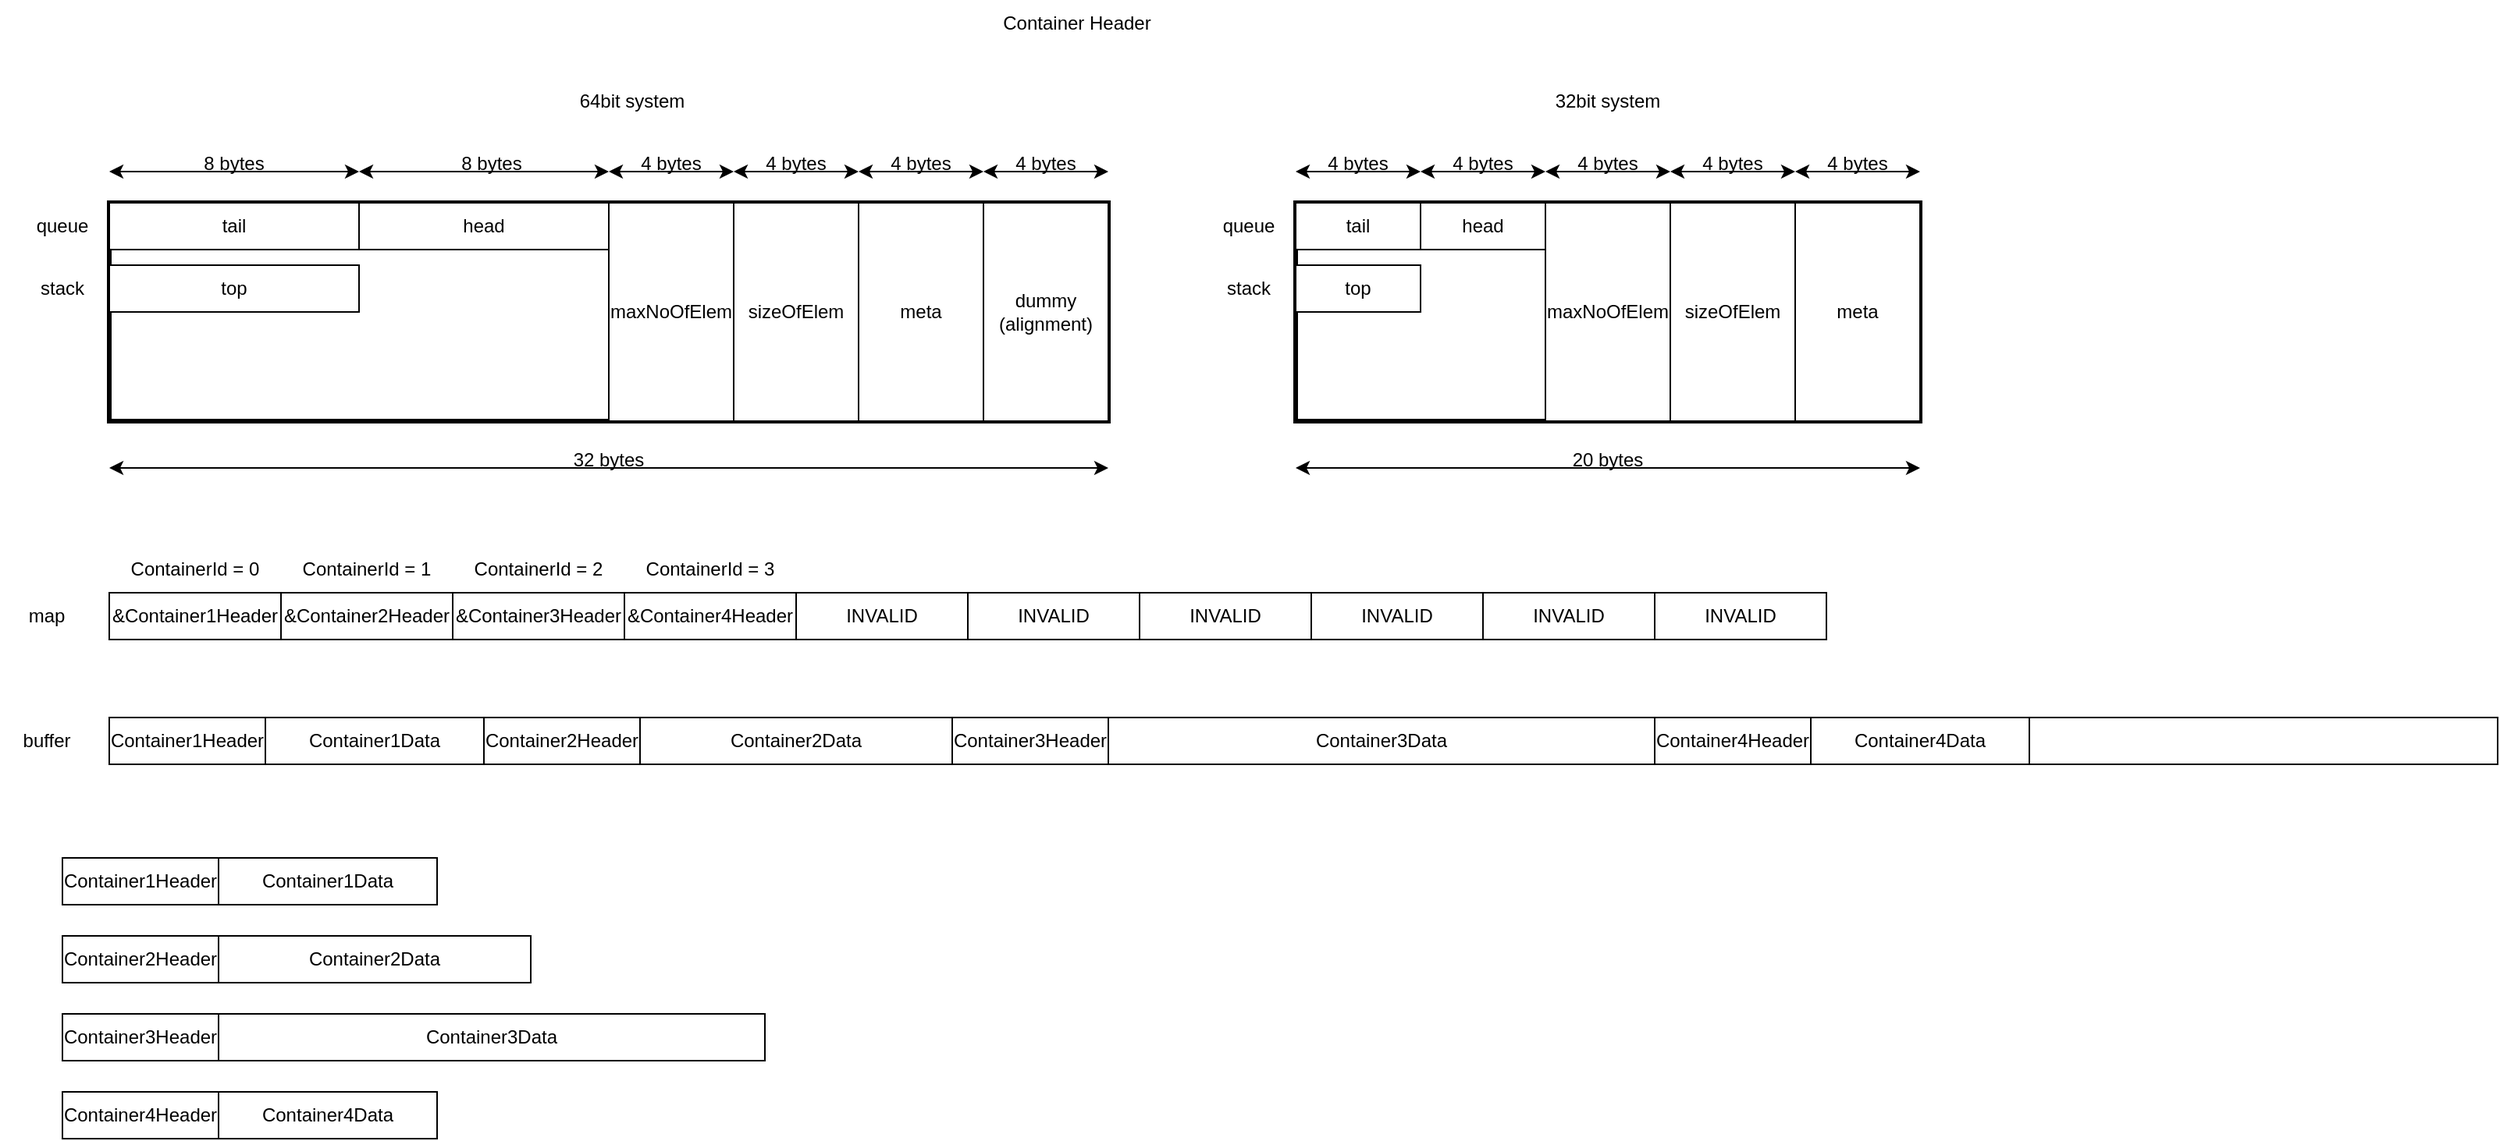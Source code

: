 <mxfile version="20.8.16" type="device"><diagram name="Page-1" id="5cibjF0fN_lGjSxof7ab"><mxGraphModel dx="1174" dy="750" grid="1" gridSize="10" guides="1" tooltips="1" connect="1" arrows="1" fold="1" page="1" pageScale="1" pageWidth="3300" pageHeight="2339" math="0" shadow="0"><root><mxCell id="0"/><mxCell id="1" parent="0"/><mxCell id="lMLdqhSUlUcevyTSaG_C-18" value="" style="rounded=0;whiteSpace=wrap;html=1;strokeWidth=3;" parent="1" vertex="1"><mxGeometry x="80" y="160" width="640" height="140" as="geometry"/></mxCell><mxCell id="lMLdqhSUlUcevyTSaG_C-1" value="" style="rounded=0;whiteSpace=wrap;html=1;" parent="1" vertex="1"><mxGeometry x="80" y="490" width="1530" height="30" as="geometry"/></mxCell><mxCell id="lMLdqhSUlUcevyTSaG_C-2" value="Container1Header" style="rounded=0;whiteSpace=wrap;html=1;" parent="1" vertex="1"><mxGeometry x="50" y="580" width="100" height="30" as="geometry"/></mxCell><mxCell id="lMLdqhSUlUcevyTSaG_C-3" value="Container1Data" style="rounded=0;whiteSpace=wrap;html=1;" parent="1" vertex="1"><mxGeometry x="150" y="580" width="140" height="30" as="geometry"/></mxCell><mxCell id="lMLdqhSUlUcevyTSaG_C-4" value="Container2Header" style="rounded=0;whiteSpace=wrap;html=1;" parent="1" vertex="1"><mxGeometry x="50" y="630" width="100" height="30" as="geometry"/></mxCell><mxCell id="lMLdqhSUlUcevyTSaG_C-5" value="Container2Data" style="rounded=0;whiteSpace=wrap;html=1;" parent="1" vertex="1"><mxGeometry x="150" y="630" width="200" height="30" as="geometry"/></mxCell><mxCell id="lMLdqhSUlUcevyTSaG_C-6" value="Container3Header" style="rounded=0;whiteSpace=wrap;html=1;" parent="1" vertex="1"><mxGeometry x="50" y="680" width="100" height="30" as="geometry"/></mxCell><mxCell id="lMLdqhSUlUcevyTSaG_C-7" value="Container3Data" style="rounded=0;whiteSpace=wrap;html=1;" parent="1" vertex="1"><mxGeometry x="150" y="680" width="350" height="30" as="geometry"/></mxCell><mxCell id="lMLdqhSUlUcevyTSaG_C-8" value="Container4Header" style="rounded=0;whiteSpace=wrap;html=1;" parent="1" vertex="1"><mxGeometry x="50" y="730" width="100" height="30" as="geometry"/></mxCell><mxCell id="lMLdqhSUlUcevyTSaG_C-9" value="Container4Data" style="rounded=0;whiteSpace=wrap;html=1;" parent="1" vertex="1"><mxGeometry x="150" y="730" width="140" height="30" as="geometry"/></mxCell><mxCell id="lMLdqhSUlUcevyTSaG_C-10" value="Container1Header" style="rounded=0;whiteSpace=wrap;html=1;" parent="1" vertex="1"><mxGeometry x="80" y="490" width="100" height="30" as="geometry"/></mxCell><mxCell id="lMLdqhSUlUcevyTSaG_C-11" value="Container1Data" style="rounded=0;whiteSpace=wrap;html=1;" parent="1" vertex="1"><mxGeometry x="180" y="490" width="140" height="30" as="geometry"/></mxCell><mxCell id="lMLdqhSUlUcevyTSaG_C-12" value="Container2Header" style="rounded=0;whiteSpace=wrap;html=1;" parent="1" vertex="1"><mxGeometry x="320" y="490" width="100" height="30" as="geometry"/></mxCell><mxCell id="lMLdqhSUlUcevyTSaG_C-13" value="Container2Data" style="rounded=0;whiteSpace=wrap;html=1;" parent="1" vertex="1"><mxGeometry x="420" y="490" width="200" height="30" as="geometry"/></mxCell><mxCell id="lMLdqhSUlUcevyTSaG_C-14" value="Container3Header" style="rounded=0;whiteSpace=wrap;html=1;" parent="1" vertex="1"><mxGeometry x="620" y="490" width="100" height="30" as="geometry"/></mxCell><mxCell id="lMLdqhSUlUcevyTSaG_C-15" value="Container3Data" style="rounded=0;whiteSpace=wrap;html=1;" parent="1" vertex="1"><mxGeometry x="720" y="490" width="350" height="30" as="geometry"/></mxCell><mxCell id="lMLdqhSUlUcevyTSaG_C-16" value="Container4Header" style="rounded=0;whiteSpace=wrap;html=1;" parent="1" vertex="1"><mxGeometry x="1070" y="490" width="100" height="30" as="geometry"/></mxCell><mxCell id="lMLdqhSUlUcevyTSaG_C-17" value="Container4Data" style="rounded=0;whiteSpace=wrap;html=1;" parent="1" vertex="1"><mxGeometry x="1170" y="490" width="140" height="30" as="geometry"/></mxCell><mxCell id="lMLdqhSUlUcevyTSaG_C-19" value="Container Header" style="text;html=1;strokeColor=none;fillColor=none;align=center;verticalAlign=middle;whiteSpace=wrap;rounded=0;" parent="1" vertex="1"><mxGeometry x="640" y="30" width="120" height="30" as="geometry"/></mxCell><mxCell id="lMLdqhSUlUcevyTSaG_C-23" value="maxNoOfElem" style="rounded=0;whiteSpace=wrap;html=1;" parent="1" vertex="1"><mxGeometry x="400" y="160" width="80" height="140" as="geometry"/></mxCell><mxCell id="lMLdqhSUlUcevyTSaG_C-24" value="sizeOfElem" style="rounded=0;whiteSpace=wrap;html=1;" parent="1" vertex="1"><mxGeometry x="480" y="160" width="80" height="140" as="geometry"/></mxCell><mxCell id="lMLdqhSUlUcevyTSaG_C-26" value="tail" style="rounded=0;whiteSpace=wrap;html=1;" parent="1" vertex="1"><mxGeometry x="80" y="160" width="160" height="30" as="geometry"/></mxCell><mxCell id="lMLdqhSUlUcevyTSaG_C-27" value="head" style="rounded=0;whiteSpace=wrap;html=1;" parent="1" vertex="1"><mxGeometry x="240" y="160" width="160" height="30" as="geometry"/></mxCell><mxCell id="lMLdqhSUlUcevyTSaG_C-28" value="meta" style="rounded=0;whiteSpace=wrap;html=1;" parent="1" vertex="1"><mxGeometry x="560" y="160" width="80" height="140" as="geometry"/></mxCell><mxCell id="lMLdqhSUlUcevyTSaG_C-31" value="top" style="rounded=0;whiteSpace=wrap;html=1;" parent="1" vertex="1"><mxGeometry x="80" y="200" width="160" height="30" as="geometry"/></mxCell><mxCell id="lMLdqhSUlUcevyTSaG_C-32" value="queue" style="text;html=1;strokeColor=none;fillColor=none;align=center;verticalAlign=middle;whiteSpace=wrap;rounded=0;" parent="1" vertex="1"><mxGeometry x="20" y="160" width="60" height="30" as="geometry"/></mxCell><mxCell id="lMLdqhSUlUcevyTSaG_C-33" value="stack" style="text;html=1;strokeColor=none;fillColor=none;align=center;verticalAlign=middle;whiteSpace=wrap;rounded=0;" parent="1" vertex="1"><mxGeometry x="20" y="200" width="60" height="30" as="geometry"/></mxCell><mxCell id="lMLdqhSUlUcevyTSaG_C-34" value="" style="endArrow=classic;startArrow=classic;html=1;rounded=0;" parent="1" edge="1"><mxGeometry width="50" height="50" relative="1" as="geometry"><mxPoint x="80" y="140" as="sourcePoint"/><mxPoint x="240" y="140" as="targetPoint"/></mxGeometry></mxCell><mxCell id="lMLdqhSUlUcevyTSaG_C-35" value="8 bytes" style="text;html=1;strokeColor=none;fillColor=none;align=center;verticalAlign=middle;whiteSpace=wrap;rounded=0;" parent="1" vertex="1"><mxGeometry x="130" y="120" width="60" height="30" as="geometry"/></mxCell><mxCell id="lMLdqhSUlUcevyTSaG_C-36" value="" style="endArrow=classic;startArrow=classic;html=1;rounded=0;" parent="1" edge="1"><mxGeometry width="50" height="50" relative="1" as="geometry"><mxPoint x="400" y="140" as="sourcePoint"/><mxPoint x="480" y="140" as="targetPoint"/></mxGeometry></mxCell><mxCell id="lMLdqhSUlUcevyTSaG_C-37" value="4 bytes" style="text;html=1;strokeColor=none;fillColor=none;align=center;verticalAlign=middle;whiteSpace=wrap;rounded=0;" parent="1" vertex="1"><mxGeometry x="410" y="120" width="60" height="30" as="geometry"/></mxCell><mxCell id="lMLdqhSUlUcevyTSaG_C-38" value="" style="endArrow=classic;startArrow=classic;html=1;rounded=0;" parent="1" edge="1"><mxGeometry width="50" height="50" relative="1" as="geometry"><mxPoint x="480" y="140" as="sourcePoint"/><mxPoint x="560" y="140" as="targetPoint"/></mxGeometry></mxCell><mxCell id="lMLdqhSUlUcevyTSaG_C-39" value="4 bytes" style="text;html=1;strokeColor=none;fillColor=none;align=center;verticalAlign=middle;whiteSpace=wrap;rounded=0;" parent="1" vertex="1"><mxGeometry x="490" y="120" width="60" height="30" as="geometry"/></mxCell><mxCell id="lMLdqhSUlUcevyTSaG_C-44" value="" style="endArrow=classic;startArrow=classic;html=1;rounded=0;" parent="1" edge="1"><mxGeometry width="50" height="50" relative="1" as="geometry"><mxPoint x="80" y="330" as="sourcePoint"/><mxPoint x="720" y="330" as="targetPoint"/></mxGeometry></mxCell><mxCell id="lMLdqhSUlUcevyTSaG_C-45" value="32 bytes" style="text;html=1;strokeColor=none;fillColor=none;align=center;verticalAlign=middle;whiteSpace=wrap;rounded=0;" parent="1" vertex="1"><mxGeometry x="370" y="310" width="60" height="30" as="geometry"/></mxCell><mxCell id="lMLdqhSUlUcevyTSaG_C-47" value="" style="endArrow=classic;startArrow=classic;html=1;rounded=0;" parent="1" edge="1"><mxGeometry width="50" height="50" relative="1" as="geometry"><mxPoint x="240" y="140.0" as="sourcePoint"/><mxPoint x="400" y="140.0" as="targetPoint"/></mxGeometry></mxCell><mxCell id="lMLdqhSUlUcevyTSaG_C-48" value="8 bytes" style="text;html=1;strokeColor=none;fillColor=none;align=center;verticalAlign=middle;whiteSpace=wrap;rounded=0;" parent="1" vertex="1"><mxGeometry x="295" y="120" width="60" height="30" as="geometry"/></mxCell><mxCell id="lMLdqhSUlUcevyTSaG_C-49" value="dummy (alignment)" style="rounded=0;whiteSpace=wrap;html=1;" parent="1" vertex="1"><mxGeometry x="640" y="160" width="80" height="140" as="geometry"/></mxCell><mxCell id="lMLdqhSUlUcevyTSaG_C-50" value="" style="endArrow=classic;startArrow=classic;html=1;rounded=0;" parent="1" edge="1"><mxGeometry width="50" height="50" relative="1" as="geometry"><mxPoint x="560" y="140.0" as="sourcePoint"/><mxPoint x="640" y="140.0" as="targetPoint"/></mxGeometry></mxCell><mxCell id="lMLdqhSUlUcevyTSaG_C-51" value="4 bytes" style="text;html=1;strokeColor=none;fillColor=none;align=center;verticalAlign=middle;whiteSpace=wrap;rounded=0;" parent="1" vertex="1"><mxGeometry x="570" y="120" width="60" height="30" as="geometry"/></mxCell><mxCell id="lMLdqhSUlUcevyTSaG_C-52" value="" style="endArrow=classic;startArrow=classic;html=1;rounded=0;" parent="1" edge="1"><mxGeometry width="50" height="50" relative="1" as="geometry"><mxPoint x="640" y="140.0" as="sourcePoint"/><mxPoint x="720" y="140.0" as="targetPoint"/></mxGeometry></mxCell><mxCell id="lMLdqhSUlUcevyTSaG_C-53" value="4 bytes" style="text;html=1;strokeColor=none;fillColor=none;align=center;verticalAlign=middle;whiteSpace=wrap;rounded=0;" parent="1" vertex="1"><mxGeometry x="650" y="120" width="60" height="30" as="geometry"/></mxCell><mxCell id="lMLdqhSUlUcevyTSaG_C-54" value="64bit system" style="text;html=1;strokeColor=none;fillColor=none;align=center;verticalAlign=middle;whiteSpace=wrap;rounded=0;" parent="1" vertex="1"><mxGeometry x="355" y="80" width="120" height="30" as="geometry"/></mxCell><mxCell id="lMLdqhSUlUcevyTSaG_C-55" value="" style="rounded=0;whiteSpace=wrap;html=1;strokeWidth=3;" parent="1" vertex="1"><mxGeometry x="840" y="160" width="400" height="140" as="geometry"/></mxCell><mxCell id="lMLdqhSUlUcevyTSaG_C-56" value="maxNoOfElem" style="rounded=0;whiteSpace=wrap;html=1;" parent="1" vertex="1"><mxGeometry x="1000" y="160" width="80" height="140" as="geometry"/></mxCell><mxCell id="lMLdqhSUlUcevyTSaG_C-57" value="sizeOfElem" style="rounded=0;whiteSpace=wrap;html=1;" parent="1" vertex="1"><mxGeometry x="1080" y="160" width="80" height="140" as="geometry"/></mxCell><mxCell id="lMLdqhSUlUcevyTSaG_C-58" value="tail" style="rounded=0;whiteSpace=wrap;html=1;" parent="1" vertex="1"><mxGeometry x="840" y="160" width="80" height="30" as="geometry"/></mxCell><mxCell id="lMLdqhSUlUcevyTSaG_C-60" value="meta" style="rounded=0;whiteSpace=wrap;html=1;" parent="1" vertex="1"><mxGeometry x="1160" y="160" width="80" height="140" as="geometry"/></mxCell><mxCell id="lMLdqhSUlUcevyTSaG_C-63" value="top" style="rounded=0;whiteSpace=wrap;html=1;" parent="1" vertex="1"><mxGeometry x="840" y="200" width="80" height="30" as="geometry"/></mxCell><mxCell id="lMLdqhSUlUcevyTSaG_C-64" value="queue" style="text;html=1;strokeColor=none;fillColor=none;align=center;verticalAlign=middle;whiteSpace=wrap;rounded=0;" parent="1" vertex="1"><mxGeometry x="780" y="160" width="60" height="30" as="geometry"/></mxCell><mxCell id="lMLdqhSUlUcevyTSaG_C-65" value="stack" style="text;html=1;strokeColor=none;fillColor=none;align=center;verticalAlign=middle;whiteSpace=wrap;rounded=0;" parent="1" vertex="1"><mxGeometry x="780" y="200" width="60" height="30" as="geometry"/></mxCell><mxCell id="lMLdqhSUlUcevyTSaG_C-68" value="" style="endArrow=classic;startArrow=classic;html=1;rounded=0;" parent="1" edge="1"><mxGeometry width="50" height="50" relative="1" as="geometry"><mxPoint x="840" y="140.0" as="sourcePoint"/><mxPoint x="920" y="140.0" as="targetPoint"/></mxGeometry></mxCell><mxCell id="lMLdqhSUlUcevyTSaG_C-69" value="4 bytes" style="text;html=1;strokeColor=none;fillColor=none;align=center;verticalAlign=middle;whiteSpace=wrap;rounded=0;" parent="1" vertex="1"><mxGeometry x="850" y="120" width="60" height="30" as="geometry"/></mxCell><mxCell id="lMLdqhSUlUcevyTSaG_C-70" value="" style="endArrow=classic;startArrow=classic;html=1;rounded=0;" parent="1" edge="1"><mxGeometry width="50" height="50" relative="1" as="geometry"><mxPoint x="920" y="140.0" as="sourcePoint"/><mxPoint x="1000" y="140.0" as="targetPoint"/></mxGeometry></mxCell><mxCell id="lMLdqhSUlUcevyTSaG_C-71" value="4 bytes" style="text;html=1;strokeColor=none;fillColor=none;align=center;verticalAlign=middle;whiteSpace=wrap;rounded=0;" parent="1" vertex="1"><mxGeometry x="930" y="120" width="60" height="30" as="geometry"/></mxCell><mxCell id="lMLdqhSUlUcevyTSaG_C-72" value="" style="endArrow=classic;startArrow=classic;html=1;rounded=0;" parent="1" edge="1"><mxGeometry width="50" height="50" relative="1" as="geometry"><mxPoint x="840" y="330" as="sourcePoint"/><mxPoint x="1240" y="330" as="targetPoint"/></mxGeometry></mxCell><mxCell id="lMLdqhSUlUcevyTSaG_C-73" value="20 bytes" style="text;html=1;strokeColor=none;fillColor=none;align=center;verticalAlign=middle;whiteSpace=wrap;rounded=0;" parent="1" vertex="1"><mxGeometry x="1010" y="310" width="60" height="30" as="geometry"/></mxCell><mxCell id="lMLdqhSUlUcevyTSaG_C-77" value="" style="endArrow=classic;startArrow=classic;html=1;rounded=0;" parent="1" edge="1"><mxGeometry width="50" height="50" relative="1" as="geometry"><mxPoint x="1000" y="140.0" as="sourcePoint"/><mxPoint x="1080" y="140.0" as="targetPoint"/></mxGeometry></mxCell><mxCell id="lMLdqhSUlUcevyTSaG_C-78" value="4 bytes" style="text;html=1;strokeColor=none;fillColor=none;align=center;verticalAlign=middle;whiteSpace=wrap;rounded=0;" parent="1" vertex="1"><mxGeometry x="1010" y="120" width="60" height="30" as="geometry"/></mxCell><mxCell id="lMLdqhSUlUcevyTSaG_C-79" value="" style="endArrow=classic;startArrow=classic;html=1;rounded=0;" parent="1" edge="1"><mxGeometry width="50" height="50" relative="1" as="geometry"><mxPoint x="1080" y="140.0" as="sourcePoint"/><mxPoint x="1160" y="140.0" as="targetPoint"/></mxGeometry></mxCell><mxCell id="lMLdqhSUlUcevyTSaG_C-80" value="4 bytes" style="text;html=1;strokeColor=none;fillColor=none;align=center;verticalAlign=middle;whiteSpace=wrap;rounded=0;" parent="1" vertex="1"><mxGeometry x="1090" y="120" width="60" height="30" as="geometry"/></mxCell><mxCell id="lMLdqhSUlUcevyTSaG_C-81" value="32bit system" style="text;html=1;strokeColor=none;fillColor=none;align=center;verticalAlign=middle;whiteSpace=wrap;rounded=0;" parent="1" vertex="1"><mxGeometry x="980" y="80" width="120" height="30" as="geometry"/></mxCell><mxCell id="lMLdqhSUlUcevyTSaG_C-82" value="head" style="rounded=0;whiteSpace=wrap;html=1;" parent="1" vertex="1"><mxGeometry x="920" y="160" width="80" height="30" as="geometry"/></mxCell><mxCell id="lMLdqhSUlUcevyTSaG_C-84" value="" style="endArrow=classic;startArrow=classic;html=1;rounded=0;" parent="1" edge="1"><mxGeometry width="50" height="50" relative="1" as="geometry"><mxPoint x="1160" y="140.0" as="sourcePoint"/><mxPoint x="1240" y="140.0" as="targetPoint"/></mxGeometry></mxCell><mxCell id="lMLdqhSUlUcevyTSaG_C-85" value="4 bytes" style="text;html=1;strokeColor=none;fillColor=none;align=center;verticalAlign=middle;whiteSpace=wrap;rounded=0;" parent="1" vertex="1"><mxGeometry x="1170" y="120" width="60" height="30" as="geometry"/></mxCell><mxCell id="lMLdqhSUlUcevyTSaG_C-86" value="&amp;amp;Container1Header" style="rounded=0;whiteSpace=wrap;html=1;" parent="1" vertex="1"><mxGeometry x="80" y="410" width="110" height="30" as="geometry"/></mxCell><mxCell id="lMLdqhSUlUcevyTSaG_C-87" value="&amp;amp;Container2Header" style="rounded=0;whiteSpace=wrap;html=1;" parent="1" vertex="1"><mxGeometry x="190" y="410" width="110" height="30" as="geometry"/></mxCell><mxCell id="lMLdqhSUlUcevyTSaG_C-88" value="&amp;amp;Container3Header" style="rounded=0;whiteSpace=wrap;html=1;" parent="1" vertex="1"><mxGeometry x="300" y="410" width="110" height="30" as="geometry"/></mxCell><mxCell id="lMLdqhSUlUcevyTSaG_C-89" value="&amp;amp;Container4Header" style="rounded=0;whiteSpace=wrap;html=1;" parent="1" vertex="1"><mxGeometry x="410" y="410" width="110" height="30" as="geometry"/></mxCell><mxCell id="lMLdqhSUlUcevyTSaG_C-90" value="INVALID" style="rounded=0;whiteSpace=wrap;html=1;" parent="1" vertex="1"><mxGeometry x="520" y="410" width="110" height="30" as="geometry"/></mxCell><mxCell id="lMLdqhSUlUcevyTSaG_C-91" value="INVALID" style="rounded=0;whiteSpace=wrap;html=1;" parent="1" vertex="1"><mxGeometry x="630" y="410" width="110" height="30" as="geometry"/></mxCell><mxCell id="lMLdqhSUlUcevyTSaG_C-92" value="INVALID" style="rounded=0;whiteSpace=wrap;html=1;" parent="1" vertex="1"><mxGeometry x="740" y="410" width="110" height="30" as="geometry"/></mxCell><mxCell id="lMLdqhSUlUcevyTSaG_C-93" value="INVALID" style="rounded=0;whiteSpace=wrap;html=1;" parent="1" vertex="1"><mxGeometry x="850" y="410" width="110" height="30" as="geometry"/></mxCell><mxCell id="lMLdqhSUlUcevyTSaG_C-94" value="INVALID" style="rounded=0;whiteSpace=wrap;html=1;" parent="1" vertex="1"><mxGeometry x="960" y="410" width="110" height="30" as="geometry"/></mxCell><mxCell id="lMLdqhSUlUcevyTSaG_C-95" value="INVALID" style="rounded=0;whiteSpace=wrap;html=1;" parent="1" vertex="1"><mxGeometry x="1070" y="410" width="110" height="30" as="geometry"/></mxCell><mxCell id="lMLdqhSUlUcevyTSaG_C-96" value="map" style="text;html=1;strokeColor=none;fillColor=none;align=center;verticalAlign=middle;whiteSpace=wrap;rounded=0;" parent="1" vertex="1"><mxGeometry x="10" y="410" width="60" height="30" as="geometry"/></mxCell><mxCell id="lMLdqhSUlUcevyTSaG_C-97" value="buffer" style="text;html=1;strokeColor=none;fillColor=none;align=center;verticalAlign=middle;whiteSpace=wrap;rounded=0;" parent="1" vertex="1"><mxGeometry x="10" y="490" width="60" height="30" as="geometry"/></mxCell><mxCell id="lMLdqhSUlUcevyTSaG_C-98" value="ContainerId = 0" style="text;html=1;strokeColor=none;fillColor=none;align=center;verticalAlign=middle;whiteSpace=wrap;rounded=0;" parent="1" vertex="1"><mxGeometry x="80" y="380" width="110" height="30" as="geometry"/></mxCell><mxCell id="lMLdqhSUlUcevyTSaG_C-99" value="ContainerId = 1" style="text;html=1;strokeColor=none;fillColor=none;align=center;verticalAlign=middle;whiteSpace=wrap;rounded=0;" parent="1" vertex="1"><mxGeometry x="190" y="380" width="110" height="30" as="geometry"/></mxCell><mxCell id="lMLdqhSUlUcevyTSaG_C-100" value="ContainerId = 2" style="text;html=1;strokeColor=none;fillColor=none;align=center;verticalAlign=middle;whiteSpace=wrap;rounded=0;" parent="1" vertex="1"><mxGeometry x="300" y="380" width="110" height="30" as="geometry"/></mxCell><mxCell id="lMLdqhSUlUcevyTSaG_C-101" value="ContainerId = 3" style="text;html=1;strokeColor=none;fillColor=none;align=center;verticalAlign=middle;whiteSpace=wrap;rounded=0;" parent="1" vertex="1"><mxGeometry x="410" y="380" width="110" height="30" as="geometry"/></mxCell></root></mxGraphModel></diagram></mxfile>
